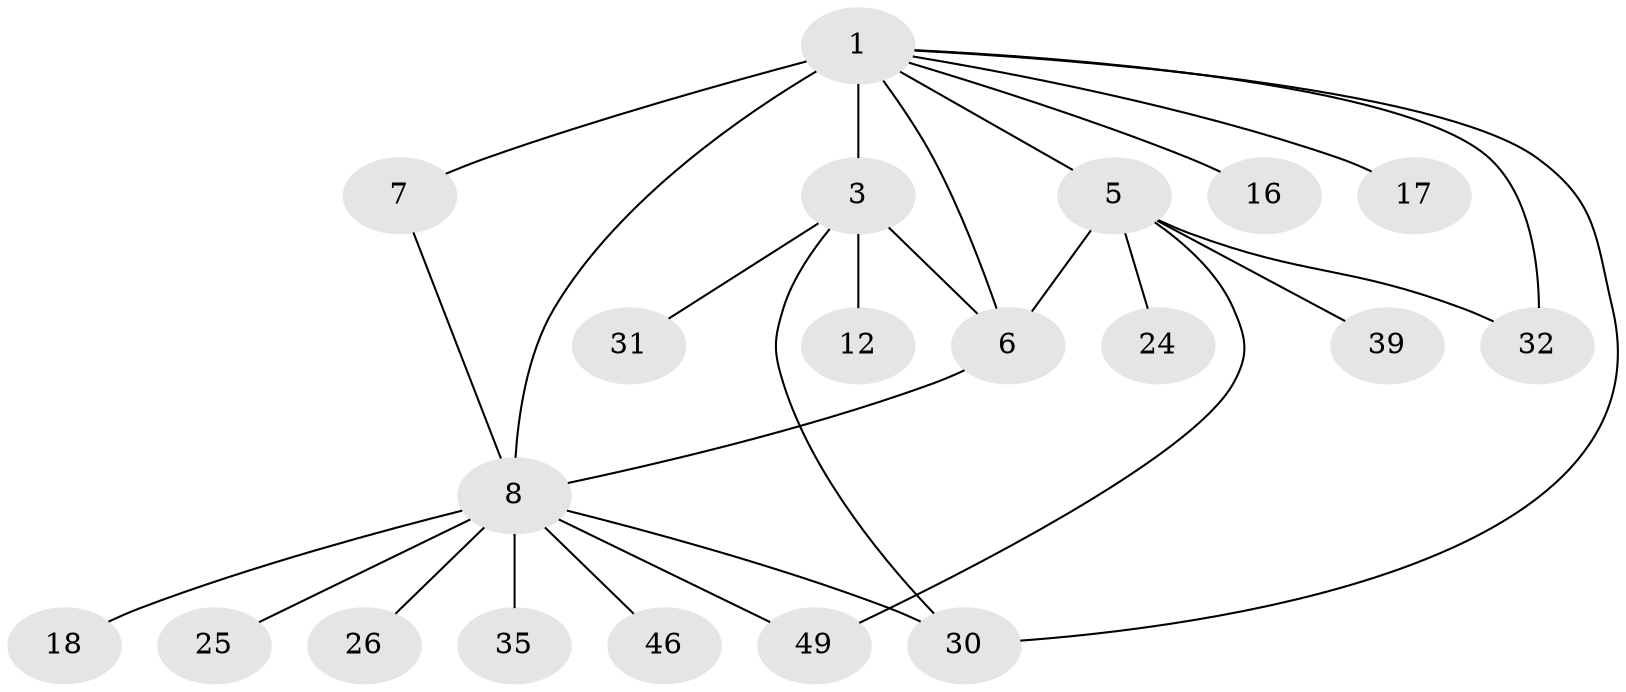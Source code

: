 // original degree distribution, {8: 0.038461538461538464, 4: 0.09615384615384616, 7: 0.019230769230769232, 3: 0.1346153846153846, 13: 0.019230769230769232, 6: 0.019230769230769232, 2: 0.23076923076923078, 1: 0.4423076923076923}
// Generated by graph-tools (version 1.1) at 2025/19/03/04/25 18:19:44]
// undirected, 20 vertices, 27 edges
graph export_dot {
graph [start="1"]
  node [color=gray90,style=filled];
  1 [super="+15+14+34+36+9+2"];
  3 [super="+28"];
  5 [super="+22+29"];
  6;
  7;
  8;
  12 [super="+48"];
  16 [super="+20"];
  17;
  18 [super="+27+19"];
  24 [super="+45+40"];
  25;
  26;
  30 [super="+37+38"];
  31;
  32;
  35;
  39;
  46 [super="+47"];
  49 [super="+50"];
  1 -- 7 [weight=2];
  1 -- 17;
  1 -- 32;
  1 -- 16;
  1 -- 3 [weight=2];
  1 -- 6;
  1 -- 8 [weight=3];
  1 -- 5;
  1 -- 30;
  3 -- 6;
  3 -- 12;
  3 -- 30;
  3 -- 31;
  5 -- 6;
  5 -- 24;
  5 -- 32;
  5 -- 39;
  5 -- 49;
  6 -- 8;
  7 -- 8;
  8 -- 18;
  8 -- 25;
  8 -- 26;
  8 -- 30;
  8 -- 35;
  8 -- 46;
  8 -- 49 [weight=2];
}
